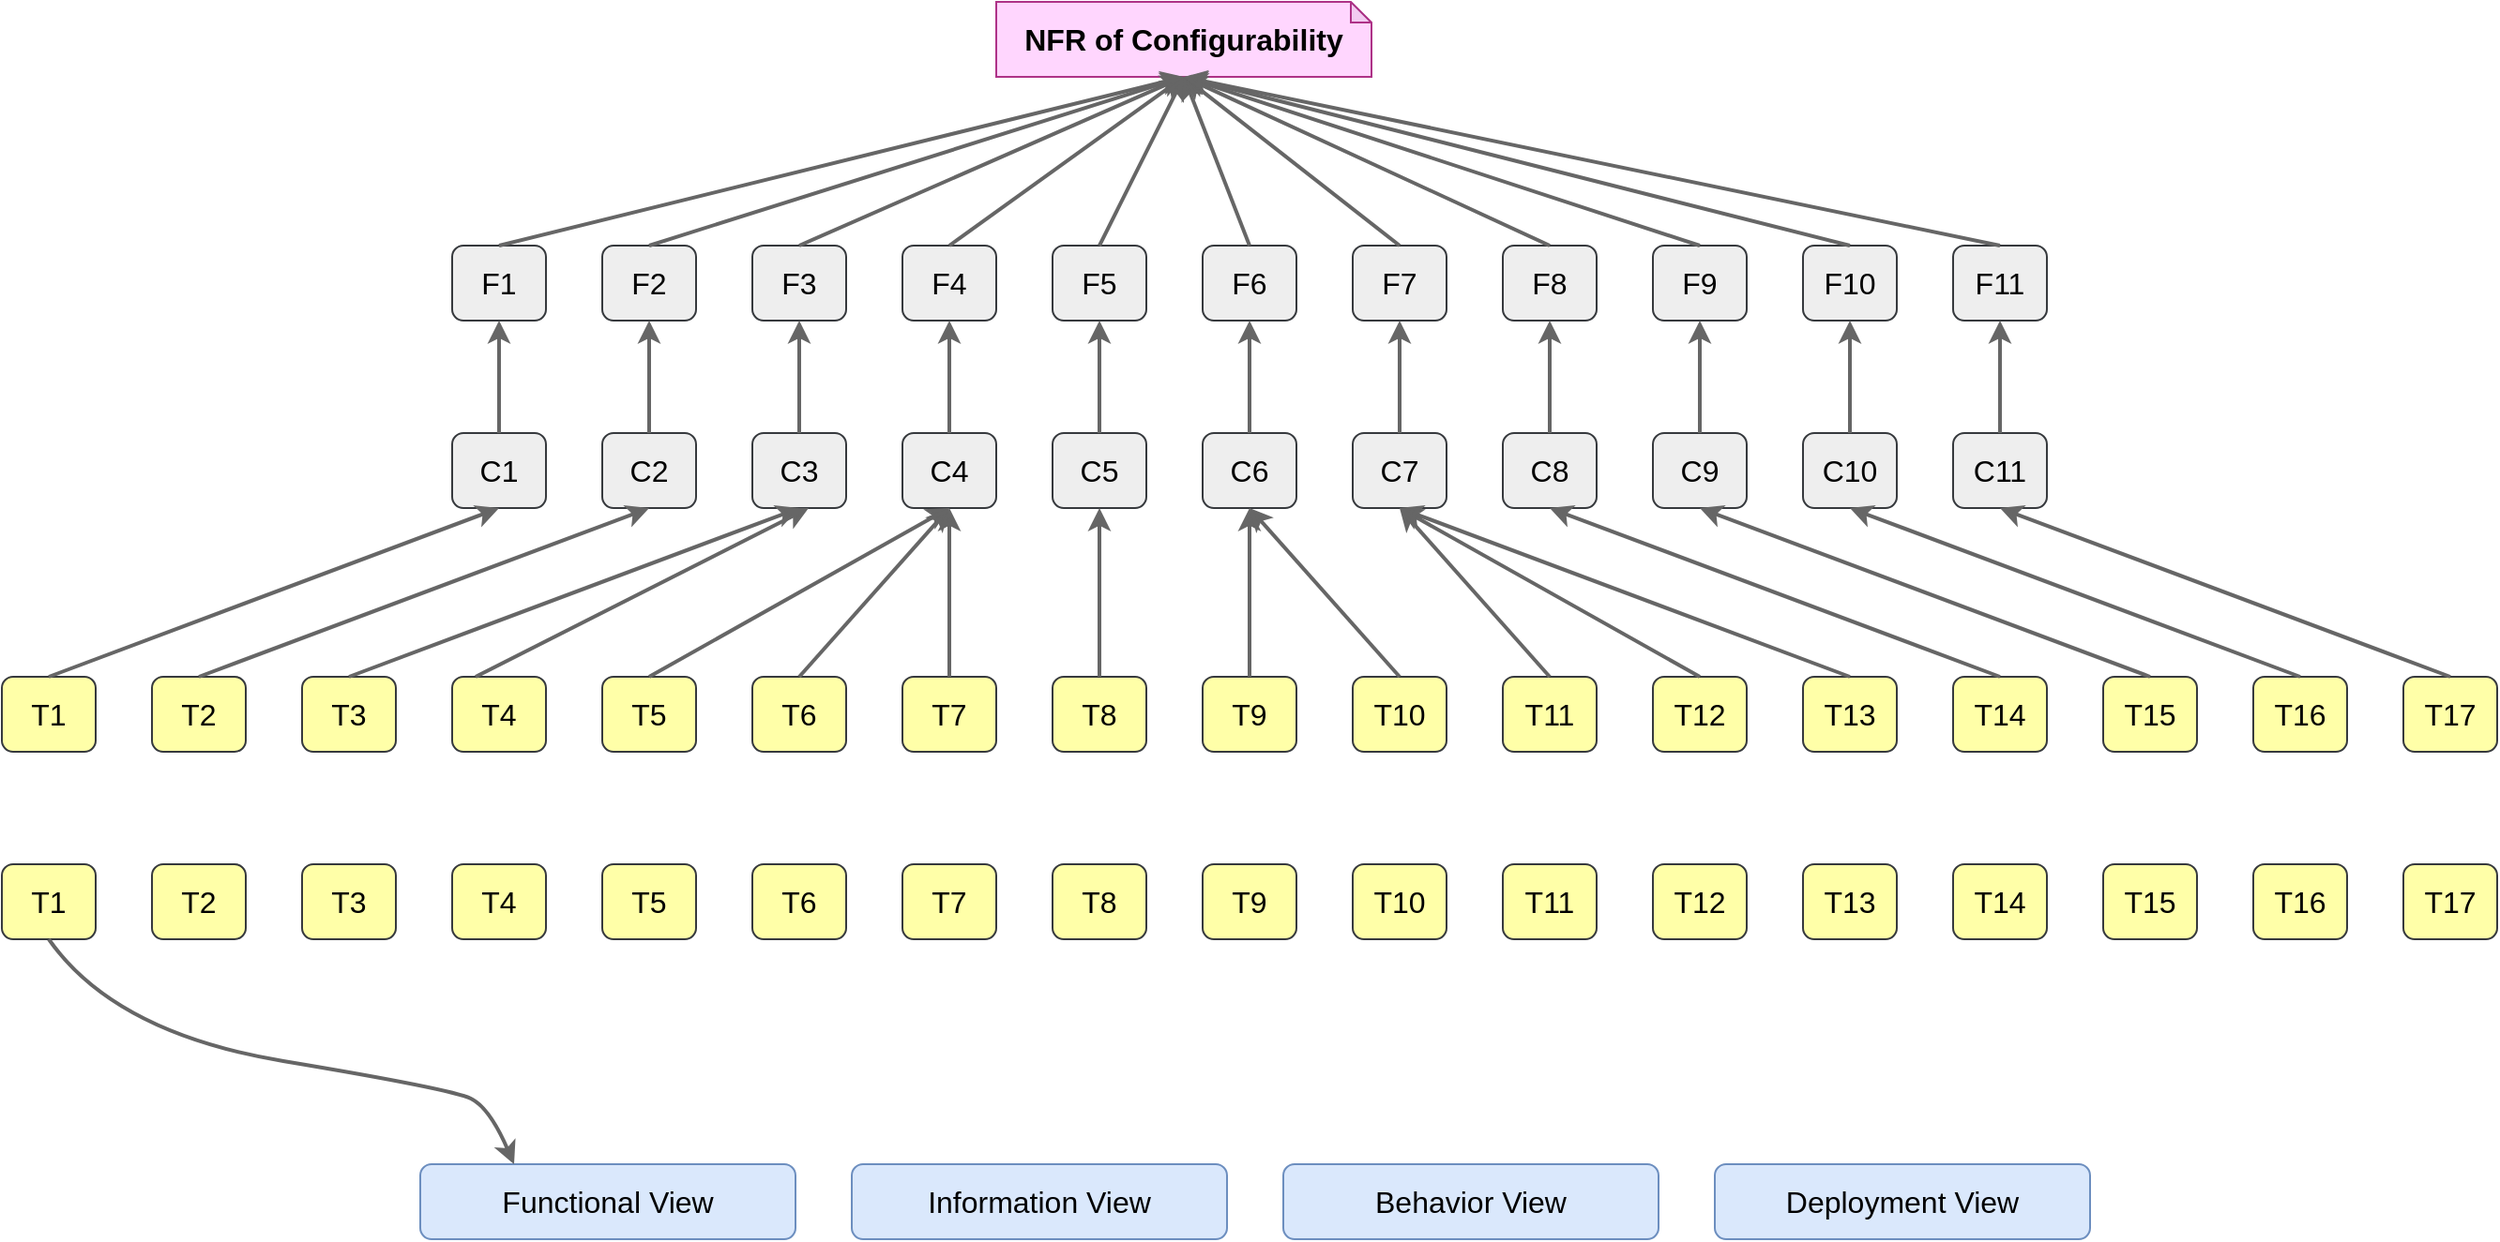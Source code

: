 <mxfile version="21.2.3" type="github">
  <diagram name="페이지-1" id="qCDUbg22PX8j7UsJf7zN">
    <mxGraphModel dx="2515" dy="730" grid="1" gridSize="10" guides="1" tooltips="1" connect="1" arrows="1" fold="1" page="1" pageScale="1" pageWidth="827" pageHeight="1169" math="0" shadow="0">
      <root>
        <mxCell id="0" />
        <mxCell id="1" parent="0" />
        <mxCell id="PgONTNGa4zTvGpCb7QzQ-1" value="&lt;b style=&quot;font-size: 16px;&quot;&gt;NFR of Configurability&lt;/b&gt;" style="shape=note;whiteSpace=wrap;html=1;backgroundOutline=1;darkOpacity=0.05;size=11;fontSize=16;fillColor=#ffd6fe;strokeColor=#ae3287;" vertex="1" parent="1">
          <mxGeometry x="210" y="170" width="200" height="40" as="geometry" />
        </mxCell>
        <mxCell id="PgONTNGa4zTvGpCb7QzQ-2" value="&lt;font style=&quot;font-size: 16px;&quot;&gt;F1&lt;/font&gt;" style="rounded=1;whiteSpace=wrap;html=1;fillColor=#eeeeee;strokeColor=#36393d;" vertex="1" parent="1">
          <mxGeometry x="-80" y="300" width="50" height="40" as="geometry" />
        </mxCell>
        <mxCell id="PgONTNGa4zTvGpCb7QzQ-3" value="&lt;font style=&quot;font-size: 16px;&quot;&gt;F2&lt;/font&gt;" style="rounded=1;whiteSpace=wrap;html=1;fillColor=#eeeeee;strokeColor=#36393d;" vertex="1" parent="1">
          <mxGeometry y="300" width="50" height="40" as="geometry" />
        </mxCell>
        <mxCell id="PgONTNGa4zTvGpCb7QzQ-4" value="&lt;font style=&quot;font-size: 16px;&quot;&gt;F3&lt;/font&gt;" style="rounded=1;whiteSpace=wrap;html=1;fillColor=#eeeeee;strokeColor=#36393d;" vertex="1" parent="1">
          <mxGeometry x="80" y="300" width="50" height="40" as="geometry" />
        </mxCell>
        <mxCell id="PgONTNGa4zTvGpCb7QzQ-5" value="&lt;font style=&quot;font-size: 16px;&quot;&gt;F4&lt;/font&gt;" style="rounded=1;whiteSpace=wrap;html=1;fillColor=#eeeeee;strokeColor=#36393d;" vertex="1" parent="1">
          <mxGeometry x="160" y="300" width="50" height="40" as="geometry" />
        </mxCell>
        <mxCell id="PgONTNGa4zTvGpCb7QzQ-6" value="&lt;font style=&quot;font-size: 16px;&quot;&gt;F5&lt;/font&gt;" style="rounded=1;whiteSpace=wrap;html=1;fillColor=#eeeeee;strokeColor=#36393d;" vertex="1" parent="1">
          <mxGeometry x="240" y="300" width="50" height="40" as="geometry" />
        </mxCell>
        <mxCell id="PgONTNGa4zTvGpCb7QzQ-7" value="&lt;font style=&quot;font-size: 16px;&quot;&gt;F6&lt;/font&gt;" style="rounded=1;whiteSpace=wrap;html=1;fillColor=#eeeeee;strokeColor=#36393d;" vertex="1" parent="1">
          <mxGeometry x="320" y="300" width="50" height="40" as="geometry" />
        </mxCell>
        <mxCell id="PgONTNGa4zTvGpCb7QzQ-8" value="&lt;font style=&quot;font-size: 16px;&quot;&gt;F7&lt;/font&gt;" style="rounded=1;whiteSpace=wrap;html=1;fillColor=#eeeeee;strokeColor=#36393d;" vertex="1" parent="1">
          <mxGeometry x="400" y="300" width="50" height="40" as="geometry" />
        </mxCell>
        <mxCell id="PgONTNGa4zTvGpCb7QzQ-9" value="&lt;font style=&quot;font-size: 16px;&quot;&gt;F8&lt;/font&gt;" style="rounded=1;whiteSpace=wrap;html=1;fillColor=#eeeeee;strokeColor=#36393d;" vertex="1" parent="1">
          <mxGeometry x="480" y="300" width="50" height="40" as="geometry" />
        </mxCell>
        <mxCell id="PgONTNGa4zTvGpCb7QzQ-10" value="&lt;font style=&quot;font-size: 16px;&quot;&gt;F9&lt;/font&gt;" style="rounded=1;whiteSpace=wrap;html=1;fillColor=#eeeeee;strokeColor=#36393d;" vertex="1" parent="1">
          <mxGeometry x="560" y="300" width="50" height="40" as="geometry" />
        </mxCell>
        <mxCell id="PgONTNGa4zTvGpCb7QzQ-11" value="&lt;font style=&quot;font-size: 16px;&quot;&gt;F10&lt;/font&gt;" style="rounded=1;whiteSpace=wrap;html=1;fillColor=#eeeeee;strokeColor=#36393d;" vertex="1" parent="1">
          <mxGeometry x="640" y="300" width="50" height="40" as="geometry" />
        </mxCell>
        <mxCell id="PgONTNGa4zTvGpCb7QzQ-12" value="&lt;font style=&quot;font-size: 16px;&quot;&gt;F11&lt;/font&gt;" style="rounded=1;whiteSpace=wrap;html=1;fillColor=#eeeeee;strokeColor=#36393d;" vertex="1" parent="1">
          <mxGeometry x="720" y="300" width="50" height="40" as="geometry" />
        </mxCell>
        <mxCell id="PgONTNGa4zTvGpCb7QzQ-13" value="&lt;font style=&quot;font-size: 16px;&quot;&gt;C1&lt;/font&gt;" style="rounded=1;whiteSpace=wrap;html=1;fillColor=#eeeeee;strokeColor=#36393d;" vertex="1" parent="1">
          <mxGeometry x="-80" y="400" width="50" height="40" as="geometry" />
        </mxCell>
        <mxCell id="PgONTNGa4zTvGpCb7QzQ-14" value="&lt;font style=&quot;font-size: 16px;&quot;&gt;C2&lt;/font&gt;" style="rounded=1;whiteSpace=wrap;html=1;fillColor=#eeeeee;strokeColor=#36393d;" vertex="1" parent="1">
          <mxGeometry y="400" width="50" height="40" as="geometry" />
        </mxCell>
        <mxCell id="PgONTNGa4zTvGpCb7QzQ-15" value="&lt;font style=&quot;font-size: 16px;&quot;&gt;C3&lt;/font&gt;" style="rounded=1;whiteSpace=wrap;html=1;fillColor=#eeeeee;strokeColor=#36393d;" vertex="1" parent="1">
          <mxGeometry x="80" y="400" width="50" height="40" as="geometry" />
        </mxCell>
        <mxCell id="PgONTNGa4zTvGpCb7QzQ-16" value="&lt;font style=&quot;font-size: 16px;&quot;&gt;C4&lt;/font&gt;" style="rounded=1;whiteSpace=wrap;html=1;fillColor=#eeeeee;strokeColor=#36393d;" vertex="1" parent="1">
          <mxGeometry x="160" y="400" width="50" height="40" as="geometry" />
        </mxCell>
        <mxCell id="PgONTNGa4zTvGpCb7QzQ-17" value="&lt;font style=&quot;font-size: 16px;&quot;&gt;C5&lt;/font&gt;" style="rounded=1;whiteSpace=wrap;html=1;fillColor=#eeeeee;strokeColor=#36393d;" vertex="1" parent="1">
          <mxGeometry x="240" y="400" width="50" height="40" as="geometry" />
        </mxCell>
        <mxCell id="PgONTNGa4zTvGpCb7QzQ-18" value="&lt;font style=&quot;font-size: 16px;&quot;&gt;C6&lt;/font&gt;" style="rounded=1;whiteSpace=wrap;html=1;fillColor=#eeeeee;strokeColor=#36393d;" vertex="1" parent="1">
          <mxGeometry x="320" y="400" width="50" height="40" as="geometry" />
        </mxCell>
        <mxCell id="PgONTNGa4zTvGpCb7QzQ-19" value="&lt;font style=&quot;font-size: 16px;&quot;&gt;C7&lt;/font&gt;" style="rounded=1;whiteSpace=wrap;html=1;fillColor=#eeeeee;strokeColor=#36393d;" vertex="1" parent="1">
          <mxGeometry x="400" y="400" width="50" height="40" as="geometry" />
        </mxCell>
        <mxCell id="PgONTNGa4zTvGpCb7QzQ-20" value="&lt;font style=&quot;font-size: 16px;&quot;&gt;C8&lt;/font&gt;" style="rounded=1;whiteSpace=wrap;html=1;fillColor=#eeeeee;strokeColor=#36393d;" vertex="1" parent="1">
          <mxGeometry x="480" y="400" width="50" height="40" as="geometry" />
        </mxCell>
        <mxCell id="PgONTNGa4zTvGpCb7QzQ-21" value="&lt;font style=&quot;font-size: 16px;&quot;&gt;C9&lt;/font&gt;" style="rounded=1;whiteSpace=wrap;html=1;fillColor=#eeeeee;strokeColor=#36393d;" vertex="1" parent="1">
          <mxGeometry x="560" y="400" width="50" height="40" as="geometry" />
        </mxCell>
        <mxCell id="PgONTNGa4zTvGpCb7QzQ-22" value="&lt;font style=&quot;font-size: 16px;&quot;&gt;C10&lt;/font&gt;" style="rounded=1;whiteSpace=wrap;html=1;fillColor=#eeeeee;strokeColor=#36393d;" vertex="1" parent="1">
          <mxGeometry x="640" y="400" width="50" height="40" as="geometry" />
        </mxCell>
        <mxCell id="PgONTNGa4zTvGpCb7QzQ-23" value="&lt;font style=&quot;font-size: 16px;&quot;&gt;C11&lt;/font&gt;" style="rounded=1;whiteSpace=wrap;html=1;fillColor=#eeeeee;strokeColor=#36393d;" vertex="1" parent="1">
          <mxGeometry x="720" y="400" width="50" height="40" as="geometry" />
        </mxCell>
        <mxCell id="PgONTNGa4zTvGpCb7QzQ-24" value="&lt;font style=&quot;font-size: 16px;&quot;&gt;T1&lt;/font&gt;" style="rounded=1;whiteSpace=wrap;html=1;fillColor=#ffffa8;strokeColor=#36393d;" vertex="1" parent="1">
          <mxGeometry x="-320" y="530" width="50" height="40" as="geometry" />
        </mxCell>
        <mxCell id="PgONTNGa4zTvGpCb7QzQ-25" value="&lt;font style=&quot;font-size: 16px;&quot;&gt;T2&lt;/font&gt;" style="rounded=1;whiteSpace=wrap;html=1;fillColor=#ffffa8;strokeColor=#36393d;" vertex="1" parent="1">
          <mxGeometry x="-240" y="530" width="50" height="40" as="geometry" />
        </mxCell>
        <mxCell id="PgONTNGa4zTvGpCb7QzQ-26" value="&lt;font style=&quot;font-size: 16px;&quot;&gt;T3&lt;/font&gt;" style="rounded=1;whiteSpace=wrap;html=1;fillColor=#ffffa8;strokeColor=#36393d;" vertex="1" parent="1">
          <mxGeometry x="-160" y="530" width="50" height="40" as="geometry" />
        </mxCell>
        <mxCell id="PgONTNGa4zTvGpCb7QzQ-27" value="&lt;font style=&quot;font-size: 16px;&quot;&gt;T4&lt;/font&gt;" style="rounded=1;whiteSpace=wrap;html=1;fillColor=#ffffa8;strokeColor=#36393d;" vertex="1" parent="1">
          <mxGeometry x="-80" y="530" width="50" height="40" as="geometry" />
        </mxCell>
        <mxCell id="PgONTNGa4zTvGpCb7QzQ-28" value="&lt;font style=&quot;font-size: 16px;&quot;&gt;T5&lt;/font&gt;" style="rounded=1;whiteSpace=wrap;html=1;fillColor=#ffffa8;strokeColor=#36393d;" vertex="1" parent="1">
          <mxGeometry y="530" width="50" height="40" as="geometry" />
        </mxCell>
        <mxCell id="PgONTNGa4zTvGpCb7QzQ-29" value="&lt;font style=&quot;font-size: 16px;&quot;&gt;T6&lt;/font&gt;" style="rounded=1;whiteSpace=wrap;html=1;fillColor=#ffffa8;strokeColor=#36393d;" vertex="1" parent="1">
          <mxGeometry x="80" y="530" width="50" height="40" as="geometry" />
        </mxCell>
        <mxCell id="PgONTNGa4zTvGpCb7QzQ-30" value="&lt;font style=&quot;font-size: 16px;&quot;&gt;T7&lt;/font&gt;" style="rounded=1;whiteSpace=wrap;html=1;fillColor=#ffffa8;strokeColor=#36393d;" vertex="1" parent="1">
          <mxGeometry x="160" y="530" width="50" height="40" as="geometry" />
        </mxCell>
        <mxCell id="PgONTNGa4zTvGpCb7QzQ-31" value="&lt;font style=&quot;font-size: 16px;&quot;&gt;T8&lt;/font&gt;" style="rounded=1;whiteSpace=wrap;html=1;fillColor=#ffffa8;strokeColor=#36393d;" vertex="1" parent="1">
          <mxGeometry x="240" y="530" width="50" height="40" as="geometry" />
        </mxCell>
        <mxCell id="PgONTNGa4zTvGpCb7QzQ-32" value="&lt;font style=&quot;font-size: 16px;&quot;&gt;T9&lt;/font&gt;" style="rounded=1;whiteSpace=wrap;html=1;fillColor=#ffffa8;strokeColor=#36393d;" vertex="1" parent="1">
          <mxGeometry x="320" y="530" width="50" height="40" as="geometry" />
        </mxCell>
        <mxCell id="PgONTNGa4zTvGpCb7QzQ-33" value="&lt;font style=&quot;font-size: 16px;&quot;&gt;T10&lt;/font&gt;" style="rounded=1;whiteSpace=wrap;html=1;fillColor=#ffffa8;strokeColor=#36393d;" vertex="1" parent="1">
          <mxGeometry x="400" y="530" width="50" height="40" as="geometry" />
        </mxCell>
        <mxCell id="PgONTNGa4zTvGpCb7QzQ-34" value="&lt;font style=&quot;font-size: 16px;&quot;&gt;T11&lt;/font&gt;" style="rounded=1;whiteSpace=wrap;html=1;fillColor=#ffffa8;strokeColor=#36393d;" vertex="1" parent="1">
          <mxGeometry x="480" y="530" width="50" height="40" as="geometry" />
        </mxCell>
        <mxCell id="PgONTNGa4zTvGpCb7QzQ-46" value="&lt;font style=&quot;font-size: 16px;&quot;&gt;T12&lt;/font&gt;" style="rounded=1;whiteSpace=wrap;html=1;fillColor=#ffffa8;strokeColor=#36393d;" vertex="1" parent="1">
          <mxGeometry x="560" y="530" width="50" height="40" as="geometry" />
        </mxCell>
        <mxCell id="PgONTNGa4zTvGpCb7QzQ-47" value="&lt;font style=&quot;font-size: 16px;&quot;&gt;T13&lt;/font&gt;" style="rounded=1;whiteSpace=wrap;html=1;fillColor=#ffffa8;strokeColor=#36393d;" vertex="1" parent="1">
          <mxGeometry x="640" y="530" width="50" height="40" as="geometry" />
        </mxCell>
        <mxCell id="PgONTNGa4zTvGpCb7QzQ-48" value="&lt;font style=&quot;font-size: 16px;&quot;&gt;T14&lt;/font&gt;" style="rounded=1;whiteSpace=wrap;html=1;fillColor=#ffffa8;strokeColor=#36393d;" vertex="1" parent="1">
          <mxGeometry x="720" y="530" width="50" height="40" as="geometry" />
        </mxCell>
        <mxCell id="PgONTNGa4zTvGpCb7QzQ-49" value="&lt;font style=&quot;font-size: 16px;&quot;&gt;T15&lt;/font&gt;" style="rounded=1;whiteSpace=wrap;html=1;fillColor=#ffffa8;strokeColor=#36393d;" vertex="1" parent="1">
          <mxGeometry x="800" y="530" width="50" height="40" as="geometry" />
        </mxCell>
        <mxCell id="PgONTNGa4zTvGpCb7QzQ-50" value="&lt;font style=&quot;font-size: 16px;&quot;&gt;T16&lt;/font&gt;" style="rounded=1;whiteSpace=wrap;html=1;fillColor=#ffffa8;strokeColor=#36393d;" vertex="1" parent="1">
          <mxGeometry x="880" y="530" width="50" height="40" as="geometry" />
        </mxCell>
        <mxCell id="PgONTNGa4zTvGpCb7QzQ-51" value="&lt;font style=&quot;font-size: 16px;&quot;&gt;T17&lt;/font&gt;" style="rounded=1;whiteSpace=wrap;html=1;fillColor=#ffffa8;strokeColor=#36393d;" vertex="1" parent="1">
          <mxGeometry x="960" y="530" width="50" height="40" as="geometry" />
        </mxCell>
        <mxCell id="PgONTNGa4zTvGpCb7QzQ-52" value="&lt;font style=&quot;font-size: 16px;&quot;&gt;T1&lt;/font&gt;" style="rounded=1;whiteSpace=wrap;html=1;fillColor=#ffffa8;strokeColor=#36393d;" vertex="1" parent="1">
          <mxGeometry x="-320" y="630" width="50" height="40" as="geometry" />
        </mxCell>
        <mxCell id="PgONTNGa4zTvGpCb7QzQ-53" value="&lt;font style=&quot;font-size: 16px;&quot;&gt;T2&lt;/font&gt;" style="rounded=1;whiteSpace=wrap;html=1;fillColor=#ffffa8;strokeColor=#36393d;" vertex="1" parent="1">
          <mxGeometry x="-240" y="630" width="50" height="40" as="geometry" />
        </mxCell>
        <mxCell id="PgONTNGa4zTvGpCb7QzQ-54" value="&lt;font style=&quot;font-size: 16px;&quot;&gt;T3&lt;/font&gt;" style="rounded=1;whiteSpace=wrap;html=1;fillColor=#ffffa8;strokeColor=#36393d;" vertex="1" parent="1">
          <mxGeometry x="-160" y="630" width="50" height="40" as="geometry" />
        </mxCell>
        <mxCell id="PgONTNGa4zTvGpCb7QzQ-55" value="&lt;font style=&quot;font-size: 16px;&quot;&gt;T4&lt;/font&gt;" style="rounded=1;whiteSpace=wrap;html=1;fillColor=#ffffa8;strokeColor=#36393d;" vertex="1" parent="1">
          <mxGeometry x="-80" y="630" width="50" height="40" as="geometry" />
        </mxCell>
        <mxCell id="PgONTNGa4zTvGpCb7QzQ-56" value="&lt;font style=&quot;font-size: 16px;&quot;&gt;T5&lt;/font&gt;" style="rounded=1;whiteSpace=wrap;html=1;fillColor=#ffffa8;strokeColor=#36393d;" vertex="1" parent="1">
          <mxGeometry y="630" width="50" height="40" as="geometry" />
        </mxCell>
        <mxCell id="PgONTNGa4zTvGpCb7QzQ-57" value="&lt;font style=&quot;font-size: 16px;&quot;&gt;T6&lt;/font&gt;" style="rounded=1;whiteSpace=wrap;html=1;fillColor=#ffffa8;strokeColor=#36393d;" vertex="1" parent="1">
          <mxGeometry x="80" y="630" width="50" height="40" as="geometry" />
        </mxCell>
        <mxCell id="PgONTNGa4zTvGpCb7QzQ-58" value="&lt;font style=&quot;font-size: 16px;&quot;&gt;T7&lt;/font&gt;" style="rounded=1;whiteSpace=wrap;html=1;fillColor=#ffffa8;strokeColor=#36393d;" vertex="1" parent="1">
          <mxGeometry x="160" y="630" width="50" height="40" as="geometry" />
        </mxCell>
        <mxCell id="PgONTNGa4zTvGpCb7QzQ-59" value="&lt;font style=&quot;font-size: 16px;&quot;&gt;T8&lt;/font&gt;" style="rounded=1;whiteSpace=wrap;html=1;fillColor=#ffffa8;strokeColor=#36393d;" vertex="1" parent="1">
          <mxGeometry x="240" y="630" width="50" height="40" as="geometry" />
        </mxCell>
        <mxCell id="PgONTNGa4zTvGpCb7QzQ-60" value="&lt;font style=&quot;font-size: 16px;&quot;&gt;T9&lt;/font&gt;" style="rounded=1;whiteSpace=wrap;html=1;fillColor=#ffffa8;strokeColor=#36393d;" vertex="1" parent="1">
          <mxGeometry x="320" y="630" width="50" height="40" as="geometry" />
        </mxCell>
        <mxCell id="PgONTNGa4zTvGpCb7QzQ-61" value="&lt;font style=&quot;font-size: 16px;&quot;&gt;T10&lt;/font&gt;" style="rounded=1;whiteSpace=wrap;html=1;fillColor=#ffffa8;strokeColor=#36393d;" vertex="1" parent="1">
          <mxGeometry x="400" y="630" width="50" height="40" as="geometry" />
        </mxCell>
        <mxCell id="PgONTNGa4zTvGpCb7QzQ-62" value="&lt;font style=&quot;font-size: 16px;&quot;&gt;T11&lt;/font&gt;" style="rounded=1;whiteSpace=wrap;html=1;fillColor=#ffffa8;strokeColor=#36393d;" vertex="1" parent="1">
          <mxGeometry x="480" y="630" width="50" height="40" as="geometry" />
        </mxCell>
        <mxCell id="PgONTNGa4zTvGpCb7QzQ-63" value="&lt;font style=&quot;font-size: 16px;&quot;&gt;T12&lt;/font&gt;" style="rounded=1;whiteSpace=wrap;html=1;fillColor=#ffffa8;strokeColor=#36393d;" vertex="1" parent="1">
          <mxGeometry x="560" y="630" width="50" height="40" as="geometry" />
        </mxCell>
        <mxCell id="PgONTNGa4zTvGpCb7QzQ-64" value="&lt;font style=&quot;font-size: 16px;&quot;&gt;T13&lt;/font&gt;" style="rounded=1;whiteSpace=wrap;html=1;fillColor=#ffffa8;strokeColor=#36393d;" vertex="1" parent="1">
          <mxGeometry x="640" y="630" width="50" height="40" as="geometry" />
        </mxCell>
        <mxCell id="PgONTNGa4zTvGpCb7QzQ-65" value="&lt;font style=&quot;font-size: 16px;&quot;&gt;T14&lt;/font&gt;" style="rounded=1;whiteSpace=wrap;html=1;fillColor=#ffffa8;strokeColor=#36393d;" vertex="1" parent="1">
          <mxGeometry x="720" y="630" width="50" height="40" as="geometry" />
        </mxCell>
        <mxCell id="PgONTNGa4zTvGpCb7QzQ-66" value="&lt;font style=&quot;font-size: 16px;&quot;&gt;T15&lt;/font&gt;" style="rounded=1;whiteSpace=wrap;html=1;fillColor=#ffffa8;strokeColor=#36393d;" vertex="1" parent="1">
          <mxGeometry x="800" y="630" width="50" height="40" as="geometry" />
        </mxCell>
        <mxCell id="PgONTNGa4zTvGpCb7QzQ-67" value="&lt;font style=&quot;font-size: 16px;&quot;&gt;T16&lt;/font&gt;" style="rounded=1;whiteSpace=wrap;html=1;fillColor=#ffffa8;strokeColor=#36393d;" vertex="1" parent="1">
          <mxGeometry x="880" y="630" width="50" height="40" as="geometry" />
        </mxCell>
        <mxCell id="PgONTNGa4zTvGpCb7QzQ-68" value="&lt;font style=&quot;font-size: 16px;&quot;&gt;T17&lt;/font&gt;" style="rounded=1;whiteSpace=wrap;html=1;fillColor=#ffffa8;strokeColor=#36393d;" vertex="1" parent="1">
          <mxGeometry x="960" y="630" width="50" height="40" as="geometry" />
        </mxCell>
        <mxCell id="PgONTNGa4zTvGpCb7QzQ-69" value="&lt;span style=&quot;font-size: 16px;&quot;&gt;Functional View&lt;/span&gt;" style="rounded=1;whiteSpace=wrap;html=1;fillColor=#dae8fc;strokeColor=#6c8ebf;" vertex="1" parent="1">
          <mxGeometry x="-97" y="790" width="200" height="40" as="geometry" />
        </mxCell>
        <mxCell id="PgONTNGa4zTvGpCb7QzQ-70" value="&lt;span style=&quot;font-size: 16px;&quot;&gt;Information View&lt;/span&gt;" style="rounded=1;whiteSpace=wrap;html=1;fillColor=#dae8fc;strokeColor=#6c8ebf;" vertex="1" parent="1">
          <mxGeometry x="133" y="790" width="200" height="40" as="geometry" />
        </mxCell>
        <mxCell id="PgONTNGa4zTvGpCb7QzQ-71" value="&lt;span style=&quot;font-size: 16px;&quot;&gt;Behavior View&lt;/span&gt;" style="rounded=1;whiteSpace=wrap;html=1;fillColor=#dae8fc;strokeColor=#6c8ebf;" vertex="1" parent="1">
          <mxGeometry x="363" y="790" width="200" height="40" as="geometry" />
        </mxCell>
        <mxCell id="PgONTNGa4zTvGpCb7QzQ-72" value="&lt;span style=&quot;font-size: 16px;&quot;&gt;Deployment View&lt;/span&gt;" style="rounded=1;whiteSpace=wrap;html=1;fillColor=#dae8fc;strokeColor=#6c8ebf;" vertex="1" parent="1">
          <mxGeometry x="593" y="790" width="200" height="40" as="geometry" />
        </mxCell>
        <mxCell id="PgONTNGa4zTvGpCb7QzQ-74" value="" style="curved=1;endArrow=classic;html=1;rounded=0;exitX=0.5;exitY=1;exitDx=0;exitDy=0;entryX=0.25;entryY=0;entryDx=0;entryDy=0;fillColor=#f5f5f5;strokeColor=#666666;strokeWidth=2;" edge="1" parent="1" source="PgONTNGa4zTvGpCb7QzQ-52" target="PgONTNGa4zTvGpCb7QzQ-69">
          <mxGeometry width="50" height="50" relative="1" as="geometry">
            <mxPoint x="340" y="570" as="sourcePoint" />
            <mxPoint x="390" y="520" as="targetPoint" />
            <Array as="points">
              <mxPoint x="-260" y="720" />
              <mxPoint x="-80" y="750" />
              <mxPoint x="-60" y="760" />
            </Array>
          </mxGeometry>
        </mxCell>
        <mxCell id="PgONTNGa4zTvGpCb7QzQ-75" value="" style="endArrow=classic;html=1;rounded=0;fillColor=#f5f5f5;strokeColor=#666666;strokeWidth=2;entryX=0.5;entryY=1;entryDx=0;entryDy=0;entryPerimeter=0;exitX=0.5;exitY=0;exitDx=0;exitDy=0;" edge="1" parent="1" source="PgONTNGa4zTvGpCb7QzQ-2" target="PgONTNGa4zTvGpCb7QzQ-1">
          <mxGeometry width="50" height="50" relative="1" as="geometry">
            <mxPoint x="340" y="570" as="sourcePoint" />
            <mxPoint x="390" y="520" as="targetPoint" />
          </mxGeometry>
        </mxCell>
        <mxCell id="PgONTNGa4zTvGpCb7QzQ-76" value="" style="endArrow=classic;html=1;rounded=0;fillColor=#f5f5f5;strokeColor=#666666;strokeWidth=2;exitX=0.5;exitY=0;exitDx=0;exitDy=0;entryX=0.5;entryY=1;entryDx=0;entryDy=0;entryPerimeter=0;" edge="1" parent="1" source="PgONTNGa4zTvGpCb7QzQ-3" target="PgONTNGa4zTvGpCb7QzQ-1">
          <mxGeometry width="50" height="50" relative="1" as="geometry">
            <mxPoint x="-45" y="310" as="sourcePoint" />
            <mxPoint x="300" y="210" as="targetPoint" />
          </mxGeometry>
        </mxCell>
        <mxCell id="PgONTNGa4zTvGpCb7QzQ-77" value="" style="endArrow=classic;html=1;rounded=0;fillColor=#f5f5f5;strokeColor=#666666;strokeWidth=2;exitX=0.5;exitY=0;exitDx=0;exitDy=0;entryX=0.5;entryY=1;entryDx=0;entryDy=0;entryPerimeter=0;" edge="1" parent="1" source="PgONTNGa4zTvGpCb7QzQ-4" target="PgONTNGa4zTvGpCb7QzQ-1">
          <mxGeometry width="50" height="50" relative="1" as="geometry">
            <mxPoint x="35" y="310" as="sourcePoint" />
            <mxPoint x="300" y="210" as="targetPoint" />
          </mxGeometry>
        </mxCell>
        <mxCell id="PgONTNGa4zTvGpCb7QzQ-78" value="" style="endArrow=classic;html=1;rounded=0;fillColor=#f5f5f5;strokeColor=#666666;strokeWidth=2;exitX=0.5;exitY=0;exitDx=0;exitDy=0;entryX=0.5;entryY=1;entryDx=0;entryDy=0;entryPerimeter=0;" edge="1" parent="1" source="PgONTNGa4zTvGpCb7QzQ-5" target="PgONTNGa4zTvGpCb7QzQ-1">
          <mxGeometry width="50" height="50" relative="1" as="geometry">
            <mxPoint x="115" y="310" as="sourcePoint" />
            <mxPoint x="300" y="210" as="targetPoint" />
          </mxGeometry>
        </mxCell>
        <mxCell id="PgONTNGa4zTvGpCb7QzQ-79" value="" style="endArrow=classic;html=1;rounded=0;fillColor=#f5f5f5;strokeColor=#666666;strokeWidth=2;exitX=0.5;exitY=0;exitDx=0;exitDy=0;entryX=0.5;entryY=1;entryDx=0;entryDy=0;entryPerimeter=0;" edge="1" parent="1" source="PgONTNGa4zTvGpCb7QzQ-6" target="PgONTNGa4zTvGpCb7QzQ-1">
          <mxGeometry width="50" height="50" relative="1" as="geometry">
            <mxPoint x="195" y="310" as="sourcePoint" />
            <mxPoint x="320" y="220" as="targetPoint" />
          </mxGeometry>
        </mxCell>
        <mxCell id="PgONTNGa4zTvGpCb7QzQ-81" value="" style="endArrow=classic;html=1;rounded=0;fillColor=#f5f5f5;strokeColor=#666666;strokeWidth=2;exitX=0.5;exitY=0;exitDx=0;exitDy=0;entryX=0.5;entryY=1;entryDx=0;entryDy=0;entryPerimeter=0;" edge="1" parent="1" source="PgONTNGa4zTvGpCb7QzQ-7" target="PgONTNGa4zTvGpCb7QzQ-1">
          <mxGeometry width="50" height="50" relative="1" as="geometry">
            <mxPoint x="275" y="310" as="sourcePoint" />
            <mxPoint x="320" y="220" as="targetPoint" />
          </mxGeometry>
        </mxCell>
        <mxCell id="PgONTNGa4zTvGpCb7QzQ-82" value="" style="endArrow=classic;html=1;rounded=0;fillColor=#f5f5f5;strokeColor=#666666;strokeWidth=2;exitX=0.5;exitY=0;exitDx=0;exitDy=0;entryX=0.5;entryY=1;entryDx=0;entryDy=0;entryPerimeter=0;" edge="1" parent="1" source="PgONTNGa4zTvGpCb7QzQ-8" target="PgONTNGa4zTvGpCb7QzQ-1">
          <mxGeometry width="50" height="50" relative="1" as="geometry">
            <mxPoint x="355" y="310" as="sourcePoint" />
            <mxPoint x="320" y="220" as="targetPoint" />
          </mxGeometry>
        </mxCell>
        <mxCell id="PgONTNGa4zTvGpCb7QzQ-83" value="" style="endArrow=classic;html=1;rounded=0;fillColor=#f5f5f5;strokeColor=#666666;strokeWidth=2;exitX=0.5;exitY=0;exitDx=0;exitDy=0;entryX=0.5;entryY=1;entryDx=0;entryDy=0;entryPerimeter=0;" edge="1" parent="1" source="PgONTNGa4zTvGpCb7QzQ-9" target="PgONTNGa4zTvGpCb7QzQ-1">
          <mxGeometry width="50" height="50" relative="1" as="geometry">
            <mxPoint x="435" y="310" as="sourcePoint" />
            <mxPoint x="320" y="220" as="targetPoint" />
          </mxGeometry>
        </mxCell>
        <mxCell id="PgONTNGa4zTvGpCb7QzQ-84" value="" style="endArrow=classic;html=1;rounded=0;fillColor=#f5f5f5;strokeColor=#666666;strokeWidth=2;exitX=0.5;exitY=0;exitDx=0;exitDy=0;entryX=0.5;entryY=1;entryDx=0;entryDy=0;entryPerimeter=0;" edge="1" parent="1" source="PgONTNGa4zTvGpCb7QzQ-10" target="PgONTNGa4zTvGpCb7QzQ-1">
          <mxGeometry width="50" height="50" relative="1" as="geometry">
            <mxPoint x="515" y="310" as="sourcePoint" />
            <mxPoint x="320" y="220" as="targetPoint" />
          </mxGeometry>
        </mxCell>
        <mxCell id="PgONTNGa4zTvGpCb7QzQ-85" value="" style="endArrow=classic;html=1;rounded=0;fillColor=#f5f5f5;strokeColor=#666666;strokeWidth=2;exitX=0.5;exitY=0;exitDx=0;exitDy=0;entryX=0.5;entryY=1;entryDx=0;entryDy=0;entryPerimeter=0;" edge="1" parent="1" source="PgONTNGa4zTvGpCb7QzQ-11" target="PgONTNGa4zTvGpCb7QzQ-1">
          <mxGeometry width="50" height="50" relative="1" as="geometry">
            <mxPoint x="595" y="310" as="sourcePoint" />
            <mxPoint x="320" y="220" as="targetPoint" />
          </mxGeometry>
        </mxCell>
        <mxCell id="PgONTNGa4zTvGpCb7QzQ-86" value="" style="endArrow=classic;html=1;rounded=0;fillColor=#f5f5f5;strokeColor=#666666;strokeWidth=2;exitX=0.5;exitY=0;exitDx=0;exitDy=0;entryX=0.5;entryY=1;entryDx=0;entryDy=0;entryPerimeter=0;" edge="1" parent="1" source="PgONTNGa4zTvGpCb7QzQ-12" target="PgONTNGa4zTvGpCb7QzQ-1">
          <mxGeometry width="50" height="50" relative="1" as="geometry">
            <mxPoint x="675" y="310" as="sourcePoint" />
            <mxPoint x="320" y="220" as="targetPoint" />
          </mxGeometry>
        </mxCell>
        <mxCell id="PgONTNGa4zTvGpCb7QzQ-87" value="" style="endArrow=classic;html=1;rounded=0;fillColor=#f5f5f5;strokeColor=#666666;strokeWidth=2;exitX=0.5;exitY=0;exitDx=0;exitDy=0;entryX=0.5;entryY=1;entryDx=0;entryDy=0;" edge="1" parent="1" source="PgONTNGa4zTvGpCb7QzQ-23" target="PgONTNGa4zTvGpCb7QzQ-12">
          <mxGeometry width="50" height="50" relative="1" as="geometry">
            <mxPoint x="755" y="310" as="sourcePoint" />
            <mxPoint x="320" y="220" as="targetPoint" />
          </mxGeometry>
        </mxCell>
        <mxCell id="PgONTNGa4zTvGpCb7QzQ-88" value="" style="endArrow=classic;html=1;rounded=0;fillColor=#f5f5f5;strokeColor=#666666;strokeWidth=2;exitX=0.5;exitY=0;exitDx=0;exitDy=0;entryX=0.5;entryY=1;entryDx=0;entryDy=0;" edge="1" parent="1" source="PgONTNGa4zTvGpCb7QzQ-22" target="PgONTNGa4zTvGpCb7QzQ-11">
          <mxGeometry width="50" height="50" relative="1" as="geometry">
            <mxPoint x="755" y="410" as="sourcePoint" />
            <mxPoint x="755" y="350" as="targetPoint" />
          </mxGeometry>
        </mxCell>
        <mxCell id="PgONTNGa4zTvGpCb7QzQ-89" value="" style="endArrow=classic;html=1;rounded=0;fillColor=#f5f5f5;strokeColor=#666666;strokeWidth=2;exitX=0.5;exitY=0;exitDx=0;exitDy=0;entryX=0.5;entryY=1;entryDx=0;entryDy=0;" edge="1" parent="1" source="PgONTNGa4zTvGpCb7QzQ-21" target="PgONTNGa4zTvGpCb7QzQ-10">
          <mxGeometry width="50" height="50" relative="1" as="geometry">
            <mxPoint x="675" y="410" as="sourcePoint" />
            <mxPoint x="675" y="350" as="targetPoint" />
          </mxGeometry>
        </mxCell>
        <mxCell id="PgONTNGa4zTvGpCb7QzQ-90" value="" style="endArrow=classic;html=1;rounded=0;fillColor=#f5f5f5;strokeColor=#666666;strokeWidth=2;exitX=0.5;exitY=0;exitDx=0;exitDy=0;entryX=0.5;entryY=1;entryDx=0;entryDy=0;" edge="1" parent="1" source="PgONTNGa4zTvGpCb7QzQ-20" target="PgONTNGa4zTvGpCb7QzQ-9">
          <mxGeometry width="50" height="50" relative="1" as="geometry">
            <mxPoint x="595" y="410" as="sourcePoint" />
            <mxPoint x="595" y="350" as="targetPoint" />
          </mxGeometry>
        </mxCell>
        <mxCell id="PgONTNGa4zTvGpCb7QzQ-91" value="" style="endArrow=classic;html=1;rounded=0;fillColor=#f5f5f5;strokeColor=#666666;strokeWidth=2;exitX=0.5;exitY=0;exitDx=0;exitDy=0;entryX=0.5;entryY=1;entryDx=0;entryDy=0;" edge="1" parent="1" source="PgONTNGa4zTvGpCb7QzQ-19" target="PgONTNGa4zTvGpCb7QzQ-8">
          <mxGeometry width="50" height="50" relative="1" as="geometry">
            <mxPoint x="515" y="410" as="sourcePoint" />
            <mxPoint x="515" y="350" as="targetPoint" />
          </mxGeometry>
        </mxCell>
        <mxCell id="PgONTNGa4zTvGpCb7QzQ-92" value="" style="endArrow=classic;html=1;rounded=0;fillColor=#f5f5f5;strokeColor=#666666;strokeWidth=2;exitX=0.5;exitY=0;exitDx=0;exitDy=0;entryX=0.5;entryY=1;entryDx=0;entryDy=0;" edge="1" parent="1" source="PgONTNGa4zTvGpCb7QzQ-18" target="PgONTNGa4zTvGpCb7QzQ-7">
          <mxGeometry width="50" height="50" relative="1" as="geometry">
            <mxPoint x="435" y="410" as="sourcePoint" />
            <mxPoint x="435" y="350" as="targetPoint" />
          </mxGeometry>
        </mxCell>
        <mxCell id="PgONTNGa4zTvGpCb7QzQ-93" value="" style="endArrow=classic;html=1;rounded=0;fillColor=#f5f5f5;strokeColor=#666666;strokeWidth=2;exitX=0.5;exitY=0;exitDx=0;exitDy=0;entryX=0.5;entryY=1;entryDx=0;entryDy=0;" edge="1" parent="1" source="PgONTNGa4zTvGpCb7QzQ-17" target="PgONTNGa4zTvGpCb7QzQ-6">
          <mxGeometry width="50" height="50" relative="1" as="geometry">
            <mxPoint x="355" y="410" as="sourcePoint" />
            <mxPoint x="355" y="350" as="targetPoint" />
          </mxGeometry>
        </mxCell>
        <mxCell id="PgONTNGa4zTvGpCb7QzQ-94" value="" style="endArrow=classic;html=1;rounded=0;fillColor=#f5f5f5;strokeColor=#666666;strokeWidth=2;exitX=0.5;exitY=0;exitDx=0;exitDy=0;entryX=0.5;entryY=1;entryDx=0;entryDy=0;" edge="1" parent="1" source="PgONTNGa4zTvGpCb7QzQ-16" target="PgONTNGa4zTvGpCb7QzQ-5">
          <mxGeometry width="50" height="50" relative="1" as="geometry">
            <mxPoint x="275" y="410" as="sourcePoint" />
            <mxPoint x="275" y="350" as="targetPoint" />
          </mxGeometry>
        </mxCell>
        <mxCell id="PgONTNGa4zTvGpCb7QzQ-95" value="" style="endArrow=classic;html=1;rounded=0;fillColor=#f5f5f5;strokeColor=#666666;strokeWidth=2;exitX=0.5;exitY=0;exitDx=0;exitDy=0;entryX=0.5;entryY=1;entryDx=0;entryDy=0;" edge="1" parent="1" source="PgONTNGa4zTvGpCb7QzQ-15" target="PgONTNGa4zTvGpCb7QzQ-4">
          <mxGeometry width="50" height="50" relative="1" as="geometry">
            <mxPoint x="195" y="410" as="sourcePoint" />
            <mxPoint x="195" y="350" as="targetPoint" />
          </mxGeometry>
        </mxCell>
        <mxCell id="PgONTNGa4zTvGpCb7QzQ-96" value="" style="endArrow=classic;html=1;rounded=0;fillColor=#f5f5f5;strokeColor=#666666;strokeWidth=2;exitX=0.5;exitY=0;exitDx=0;exitDy=0;entryX=0.5;entryY=1;entryDx=0;entryDy=0;" edge="1" parent="1" source="PgONTNGa4zTvGpCb7QzQ-14" target="PgONTNGa4zTvGpCb7QzQ-3">
          <mxGeometry width="50" height="50" relative="1" as="geometry">
            <mxPoint x="115" y="410" as="sourcePoint" />
            <mxPoint x="115" y="350" as="targetPoint" />
          </mxGeometry>
        </mxCell>
        <mxCell id="PgONTNGa4zTvGpCb7QzQ-97" value="" style="endArrow=classic;html=1;rounded=0;fillColor=#f5f5f5;strokeColor=#666666;strokeWidth=2;exitX=0.5;exitY=0;exitDx=0;exitDy=0;entryX=0.5;entryY=1;entryDx=0;entryDy=0;" edge="1" parent="1" source="PgONTNGa4zTvGpCb7QzQ-13" target="PgONTNGa4zTvGpCb7QzQ-2">
          <mxGeometry width="50" height="50" relative="1" as="geometry">
            <mxPoint x="35" y="410" as="sourcePoint" />
            <mxPoint x="35" y="350" as="targetPoint" />
          </mxGeometry>
        </mxCell>
        <mxCell id="PgONTNGa4zTvGpCb7QzQ-98" value="" style="endArrow=classic;html=1;rounded=0;fillColor=#f5f5f5;strokeColor=#666666;strokeWidth=2;exitX=0.5;exitY=0;exitDx=0;exitDy=0;entryX=0.5;entryY=1;entryDx=0;entryDy=0;" edge="1" parent="1" source="PgONTNGa4zTvGpCb7QzQ-24" target="PgONTNGa4zTvGpCb7QzQ-13">
          <mxGeometry width="50" height="50" relative="1" as="geometry">
            <mxPoint x="-45" y="410" as="sourcePoint" />
            <mxPoint x="-45" y="350" as="targetPoint" />
          </mxGeometry>
        </mxCell>
        <mxCell id="PgONTNGa4zTvGpCb7QzQ-99" value="" style="endArrow=classic;html=1;rounded=0;fillColor=#f5f5f5;strokeColor=#666666;strokeWidth=2;exitX=0.5;exitY=0;exitDx=0;exitDy=0;entryX=0.5;entryY=1;entryDx=0;entryDy=0;" edge="1" parent="1" source="PgONTNGa4zTvGpCb7QzQ-25" target="PgONTNGa4zTvGpCb7QzQ-14">
          <mxGeometry width="50" height="50" relative="1" as="geometry">
            <mxPoint x="-285" y="540" as="sourcePoint" />
            <mxPoint x="-45" y="450" as="targetPoint" />
          </mxGeometry>
        </mxCell>
        <mxCell id="PgONTNGa4zTvGpCb7QzQ-100" value="" style="endArrow=classic;html=1;rounded=0;fillColor=#f5f5f5;strokeColor=#666666;strokeWidth=2;exitX=0.5;exitY=0;exitDx=0;exitDy=0;entryX=0.5;entryY=1;entryDx=0;entryDy=0;" edge="1" parent="1" source="PgONTNGa4zTvGpCb7QzQ-26" target="PgONTNGa4zTvGpCb7QzQ-15">
          <mxGeometry width="50" height="50" relative="1" as="geometry">
            <mxPoint x="-205" y="540" as="sourcePoint" />
            <mxPoint x="35" y="450" as="targetPoint" />
          </mxGeometry>
        </mxCell>
        <mxCell id="PgONTNGa4zTvGpCb7QzQ-101" value="" style="endArrow=classic;html=1;rounded=0;fillColor=#f5f5f5;strokeColor=#666666;strokeWidth=2;exitX=0.25;exitY=0;exitDx=0;exitDy=0;" edge="1" parent="1" source="PgONTNGa4zTvGpCb7QzQ-27">
          <mxGeometry width="50" height="50" relative="1" as="geometry">
            <mxPoint x="-125" y="540" as="sourcePoint" />
            <mxPoint x="110" y="440" as="targetPoint" />
          </mxGeometry>
        </mxCell>
        <mxCell id="PgONTNGa4zTvGpCb7QzQ-102" value="" style="endArrow=classic;html=1;rounded=0;fillColor=#f5f5f5;strokeColor=#666666;strokeWidth=2;exitX=0.5;exitY=0;exitDx=0;exitDy=0;entryX=0.5;entryY=1;entryDx=0;entryDy=0;" edge="1" parent="1" source="PgONTNGa4zTvGpCb7QzQ-28" target="PgONTNGa4zTvGpCb7QzQ-16">
          <mxGeometry width="50" height="50" relative="1" as="geometry">
            <mxPoint x="-57" y="540" as="sourcePoint" />
            <mxPoint x="120" y="450" as="targetPoint" />
          </mxGeometry>
        </mxCell>
        <mxCell id="PgONTNGa4zTvGpCb7QzQ-103" value="" style="endArrow=classic;html=1;rounded=0;fillColor=#f5f5f5;strokeColor=#666666;strokeWidth=2;exitX=0.5;exitY=0;exitDx=0;exitDy=0;entryX=0.5;entryY=1;entryDx=0;entryDy=0;" edge="1" parent="1" source="PgONTNGa4zTvGpCb7QzQ-29" target="PgONTNGa4zTvGpCb7QzQ-16">
          <mxGeometry width="50" height="50" relative="1" as="geometry">
            <mxPoint x="35" y="540" as="sourcePoint" />
            <mxPoint x="195" y="450" as="targetPoint" />
          </mxGeometry>
        </mxCell>
        <mxCell id="PgONTNGa4zTvGpCb7QzQ-104" value="" style="endArrow=classic;html=1;rounded=0;fillColor=#f5f5f5;strokeColor=#666666;strokeWidth=2;exitX=0.5;exitY=0;exitDx=0;exitDy=0;entryX=0.5;entryY=1;entryDx=0;entryDy=0;" edge="1" parent="1" source="PgONTNGa4zTvGpCb7QzQ-30" target="PgONTNGa4zTvGpCb7QzQ-16">
          <mxGeometry width="50" height="50" relative="1" as="geometry">
            <mxPoint x="115" y="540" as="sourcePoint" />
            <mxPoint x="195" y="450" as="targetPoint" />
          </mxGeometry>
        </mxCell>
        <mxCell id="PgONTNGa4zTvGpCb7QzQ-105" value="" style="endArrow=classic;html=1;rounded=0;fillColor=#f5f5f5;strokeColor=#666666;strokeWidth=2;exitX=0.5;exitY=0;exitDx=0;exitDy=0;entryX=0.5;entryY=1;entryDx=0;entryDy=0;" edge="1" parent="1" source="PgONTNGa4zTvGpCb7QzQ-31" target="PgONTNGa4zTvGpCb7QzQ-17">
          <mxGeometry width="50" height="50" relative="1" as="geometry">
            <mxPoint x="195" y="540" as="sourcePoint" />
            <mxPoint x="195" y="450" as="targetPoint" />
          </mxGeometry>
        </mxCell>
        <mxCell id="PgONTNGa4zTvGpCb7QzQ-106" value="" style="endArrow=classic;html=1;rounded=0;fillColor=#f5f5f5;strokeColor=#666666;strokeWidth=2;exitX=0.5;exitY=0;exitDx=0;exitDy=0;entryX=0.5;entryY=1;entryDx=0;entryDy=0;" edge="1" parent="1" source="PgONTNGa4zTvGpCb7QzQ-32" target="PgONTNGa4zTvGpCb7QzQ-18">
          <mxGeometry width="50" height="50" relative="1" as="geometry">
            <mxPoint x="275" y="540" as="sourcePoint" />
            <mxPoint x="275" y="450" as="targetPoint" />
          </mxGeometry>
        </mxCell>
        <mxCell id="PgONTNGa4zTvGpCb7QzQ-107" value="" style="endArrow=classic;html=1;rounded=0;fillColor=#f5f5f5;strokeColor=#666666;strokeWidth=2;exitX=0.5;exitY=0;exitDx=0;exitDy=0;entryX=0.5;entryY=1;entryDx=0;entryDy=0;" edge="1" parent="1" source="PgONTNGa4zTvGpCb7QzQ-33" target="PgONTNGa4zTvGpCb7QzQ-18">
          <mxGeometry width="50" height="50" relative="1" as="geometry">
            <mxPoint x="355" y="540" as="sourcePoint" />
            <mxPoint x="355" y="450" as="targetPoint" />
          </mxGeometry>
        </mxCell>
        <mxCell id="PgONTNGa4zTvGpCb7QzQ-108" value="" style="endArrow=classic;html=1;rounded=0;fillColor=#f5f5f5;strokeColor=#666666;strokeWidth=2;exitX=0.5;exitY=0;exitDx=0;exitDy=0;entryX=0.5;entryY=1;entryDx=0;entryDy=0;" edge="1" parent="1" source="PgONTNGa4zTvGpCb7QzQ-34" target="PgONTNGa4zTvGpCb7QzQ-19">
          <mxGeometry width="50" height="50" relative="1" as="geometry">
            <mxPoint x="435" y="540" as="sourcePoint" />
            <mxPoint x="355" y="450" as="targetPoint" />
          </mxGeometry>
        </mxCell>
        <mxCell id="PgONTNGa4zTvGpCb7QzQ-109" value="" style="endArrow=classic;html=1;rounded=0;fillColor=#f5f5f5;strokeColor=#666666;strokeWidth=2;exitX=0.5;exitY=0;exitDx=0;exitDy=0;entryX=0.5;entryY=1;entryDx=0;entryDy=0;" edge="1" parent="1" source="PgONTNGa4zTvGpCb7QzQ-46" target="PgONTNGa4zTvGpCb7QzQ-19">
          <mxGeometry width="50" height="50" relative="1" as="geometry">
            <mxPoint x="515" y="540" as="sourcePoint" />
            <mxPoint x="435" y="450" as="targetPoint" />
          </mxGeometry>
        </mxCell>
        <mxCell id="PgONTNGa4zTvGpCb7QzQ-110" value="" style="endArrow=classic;html=1;rounded=0;fillColor=#f5f5f5;strokeColor=#666666;strokeWidth=2;exitX=0.5;exitY=0;exitDx=0;exitDy=0;entryX=0.5;entryY=1;entryDx=0;entryDy=0;" edge="1" parent="1" source="PgONTNGa4zTvGpCb7QzQ-47" target="PgONTNGa4zTvGpCb7QzQ-19">
          <mxGeometry width="50" height="50" relative="1" as="geometry">
            <mxPoint x="595" y="540" as="sourcePoint" />
            <mxPoint x="435" y="450" as="targetPoint" />
          </mxGeometry>
        </mxCell>
        <mxCell id="PgONTNGa4zTvGpCb7QzQ-111" value="" style="endArrow=classic;html=1;rounded=0;fillColor=#f5f5f5;strokeColor=#666666;strokeWidth=2;exitX=0.5;exitY=0;exitDx=0;exitDy=0;entryX=0.5;entryY=1;entryDx=0;entryDy=0;" edge="1" parent="1" source="PgONTNGa4zTvGpCb7QzQ-48" target="PgONTNGa4zTvGpCb7QzQ-20">
          <mxGeometry width="50" height="50" relative="1" as="geometry">
            <mxPoint x="675" y="540" as="sourcePoint" />
            <mxPoint x="435" y="450" as="targetPoint" />
          </mxGeometry>
        </mxCell>
        <mxCell id="PgONTNGa4zTvGpCb7QzQ-112" value="" style="endArrow=classic;html=1;rounded=0;fillColor=#f5f5f5;strokeColor=#666666;strokeWidth=2;exitX=0.5;exitY=0;exitDx=0;exitDy=0;entryX=0.5;entryY=1;entryDx=0;entryDy=0;" edge="1" parent="1" source="PgONTNGa4zTvGpCb7QzQ-49" target="PgONTNGa4zTvGpCb7QzQ-21">
          <mxGeometry width="50" height="50" relative="1" as="geometry">
            <mxPoint x="755" y="540" as="sourcePoint" />
            <mxPoint x="515" y="450" as="targetPoint" />
          </mxGeometry>
        </mxCell>
        <mxCell id="PgONTNGa4zTvGpCb7QzQ-113" value="" style="endArrow=classic;html=1;rounded=0;fillColor=#f5f5f5;strokeColor=#666666;strokeWidth=2;exitX=0.5;exitY=0;exitDx=0;exitDy=0;entryX=0.5;entryY=1;entryDx=0;entryDy=0;" edge="1" parent="1" source="PgONTNGa4zTvGpCb7QzQ-50" target="PgONTNGa4zTvGpCb7QzQ-22">
          <mxGeometry width="50" height="50" relative="1" as="geometry">
            <mxPoint x="835" y="540" as="sourcePoint" />
            <mxPoint x="595" y="450" as="targetPoint" />
          </mxGeometry>
        </mxCell>
        <mxCell id="PgONTNGa4zTvGpCb7QzQ-114" value="" style="endArrow=classic;html=1;rounded=0;fillColor=#f5f5f5;strokeColor=#666666;strokeWidth=2;exitX=0.5;exitY=0;exitDx=0;exitDy=0;entryX=0.5;entryY=1;entryDx=0;entryDy=0;" edge="1" parent="1" source="PgONTNGa4zTvGpCb7QzQ-51" target="PgONTNGa4zTvGpCb7QzQ-23">
          <mxGeometry width="50" height="50" relative="1" as="geometry">
            <mxPoint x="915" y="540" as="sourcePoint" />
            <mxPoint x="675" y="450" as="targetPoint" />
          </mxGeometry>
        </mxCell>
      </root>
    </mxGraphModel>
  </diagram>
</mxfile>
